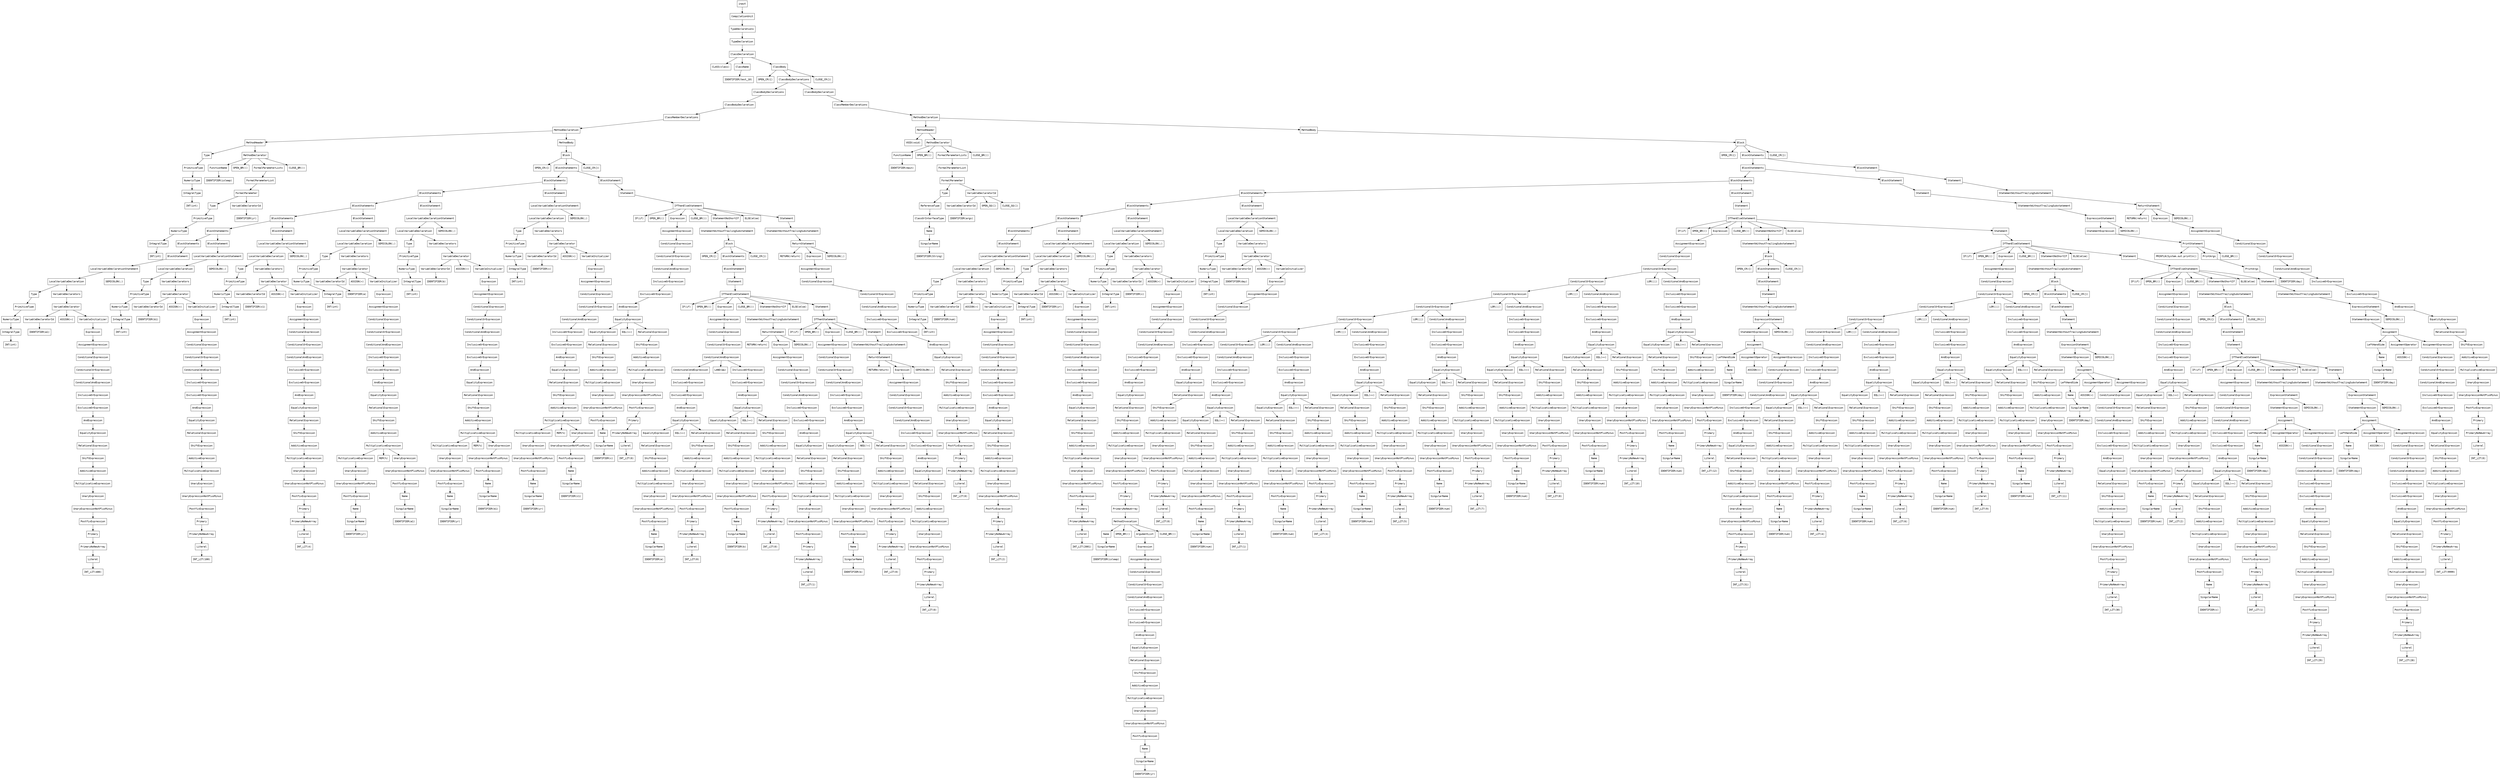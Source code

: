 digraph "src/parser.ypp" 
 { 
 node [fontname = courier, shape = box, colorscheme = paired6] 
 edge [fontname = courier]
0 [label="input"]
0->1
1 [label="CompilationUnit"]
1->2
2 [label="TypeDeclarations"]
2->3
3 [label="TypeDeclaration"]
3->4
4 [label="ClassDeclaration"]
4->5
5 [label="CLASS(class)"]
4->6
6 [label="ClassName"]
6->7
7 [label="IDENTIFIER(test_10)"]
4->8
8 [label="ClassBody"]
8->9
9 [label="OPEN_CR({)"]
8->10
10 [label="ClassBodyDeclarations"]
10->11
11 [label="ClassBodyDeclarations"]
11->12
12 [label="ClassBodyDeclaration"]
12->13
13 [label="ClassMemberDeclarations"]
13->14
14 [label="MethodDeclaration"]
14->15
15 [label="MethodHeader"]
15->16
16 [label="Type"]
16->17
17 [label="PrimitiveType"]
17->18
18 [label="NumericType"]
18->19
19 [label="IntegralType"]
19->20
20 [label="INT(int)"]
15->21
21 [label="MethodDeclarator"]
21->22
22 [label="FunctionName"]
22->23
23 [label="IDENTIFIER(isleap)"]
21->24
24 [label="OPEN_BR(()"]
21->25
25 [label="FormalParameterLists"]
25->26
26 [label="FormalParameterList"]
26->27
27 [label="FormalParameter"]
27->28
28 [label="Type"]
28->29
29 [label="PrimitiveType"]
29->30
30 [label="NumericType"]
30->31
31 [label="IntegralType"]
31->32
32 [label="INT(int)"]
27->33
33 [label="VariableDeclaratorId"]
33->34
34 [label="IDENTIFIER(yr)"]
21->35
35 [label="CLOSE_BR())"]
14->36
36 [label="MethodBody"]
36->37
37 [label="Block"]
37->38
38 [label="OPEN_CR({)"]
37->39
39 [label="BlockStatements"]
39->40
40 [label="BlockStatements"]
40->41
41 [label="BlockStatements"]
41->42
42 [label="BlockStatements"]
42->43
43 [label="BlockStatements"]
43->44
44 [label="BlockStatements"]
44->45
45 [label="BlockStatements"]
45->46
46 [label="BlockStatement"]
46->47
47 [label="LocalVariableDeclarationStatement"]
47->48
48 [label="LocalVariableDeclaration"]
48->49
49 [label="Type"]
49->50
50 [label="PrimitiveType"]
50->51
51 [label="NumericType"]
51->52
52 [label="IntegralType"]
52->53
53 [label="INT(int)"]
48->54
54 [label="VariableDeclarators"]
54->55
55 [label="VariableDeclarator"]
55->56
56 [label="VariableDeclaratorId"]
56->57
57 [label="IDENTIFIER(a1)"]
55->58
58 [label="ASSIGN(=)"]
55->59
59 [label="VariableInitializer"]
59->60
60 [label="Expression"]
60->61
61 [label="AssignmentExpression"]
61->62
62 [label="ConditionalExpression"]
62->63
63 [label="ConditionalOrExpression"]
63->64
64 [label="ConditionalAndExpression"]
64->65
65 [label="InclusiveOrExpression"]
65->66
66 [label="ExclusiveOrExpression"]
66->67
67 [label="AndExpression"]
67->68
68 [label="EqualityExpression"]
68->69
69 [label="RelationalExpression"]
69->70
70 [label="ShiftExpression"]
70->71
71 [label="AdditiveExpression"]
71->72
72 [label="MultiplicativeExpression"]
72->73
73 [label="UnaryExpression"]
73->74
74 [label="UnaryExpressionNotPlusMinus"]
74->75
75 [label="PostfixExpression"]
75->76
76 [label="Primary"]
76->77
77 [label="PrimaryNoNewArray"]
77->78
78 [label="Literal"]
78->79
79 [label="INT_LIT(400)"]
47->80
80 [label="SEMICOLON(;)"]
44->81
81 [label="BlockStatement"]
81->82
82 [label="LocalVariableDeclarationStatement"]
82->83
83 [label="LocalVariableDeclaration"]
83->84
84 [label="Type"]
84->85
85 [label="PrimitiveType"]
85->86
86 [label="NumericType"]
86->87
87 [label="IntegralType"]
87->88
88 [label="INT(int)"]
83->89
89 [label="VariableDeclarators"]
89->90
90 [label="VariableDeclarator"]
90->91
91 [label="VariableDeclaratorId"]
91->92
92 [label="IDENTIFIER(b1)"]
90->93
93 [label="ASSIGN(=)"]
90->94
94 [label="VariableInitializer"]
94->95
95 [label="Expression"]
95->96
96 [label="AssignmentExpression"]
96->97
97 [label="ConditionalExpression"]
97->98
98 [label="ConditionalOrExpression"]
98->99
99 [label="ConditionalAndExpression"]
99->100
100 [label="InclusiveOrExpression"]
100->101
101 [label="ExclusiveOrExpression"]
101->102
102 [label="AndExpression"]
102->103
103 [label="EqualityExpression"]
103->104
104 [label="RelationalExpression"]
104->105
105 [label="ShiftExpression"]
105->106
106 [label="AdditiveExpression"]
106->107
107 [label="MultiplicativeExpression"]
107->108
108 [label="UnaryExpression"]
108->109
109 [label="UnaryExpressionNotPlusMinus"]
109->110
110 [label="PostfixExpression"]
110->111
111 [label="Primary"]
111->112
112 [label="PrimaryNoNewArray"]
112->113
113 [label="Literal"]
113->114
114 [label="INT_LIT(100)"]
82->115
115 [label="SEMICOLON(;)"]
43->116
116 [label="BlockStatement"]
116->117
117 [label="LocalVariableDeclarationStatement"]
117->118
118 [label="LocalVariableDeclaration"]
118->119
119 [label="Type"]
119->120
120 [label="PrimitiveType"]
120->121
121 [label="NumericType"]
121->122
122 [label="IntegralType"]
122->123
123 [label="INT(int)"]
118->124
124 [label="VariableDeclarators"]
124->125
125 [label="VariableDeclarator"]
125->126
126 [label="VariableDeclaratorId"]
126->127
127 [label="IDENTIFIER(c1)"]
125->128
128 [label="ASSIGN(=)"]
125->129
129 [label="VariableInitializer"]
129->130
130 [label="Expression"]
130->131
131 [label="AssignmentExpression"]
131->132
132 [label="ConditionalExpression"]
132->133
133 [label="ConditionalOrExpression"]
133->134
134 [label="ConditionalAndExpression"]
134->135
135 [label="InclusiveOrExpression"]
135->136
136 [label="ExclusiveOrExpression"]
136->137
137 [label="AndExpression"]
137->138
138 [label="EqualityExpression"]
138->139
139 [label="RelationalExpression"]
139->140
140 [label="ShiftExpression"]
140->141
141 [label="AdditiveExpression"]
141->142
142 [label="MultiplicativeExpression"]
142->143
143 [label="UnaryExpression"]
143->144
144 [label="UnaryExpressionNotPlusMinus"]
144->145
145 [label="PostfixExpression"]
145->146
146 [label="Primary"]
146->147
147 [label="PrimaryNoNewArray"]
147->148
148 [label="Literal"]
148->149
149 [label="INT_LIT(4)"]
117->150
150 [label="SEMICOLON(;)"]
42->151
151 [label="BlockStatement"]
151->152
152 [label="LocalVariableDeclarationStatement"]
152->153
153 [label="LocalVariableDeclaration"]
153->154
154 [label="Type"]
154->155
155 [label="PrimitiveType"]
155->156
156 [label="NumericType"]
156->157
157 [label="IntegralType"]
157->158
158 [label="INT(int)"]
153->159
159 [label="VariableDeclarators"]
159->160
160 [label="VariableDeclarator"]
160->161
161 [label="VariableDeclaratorId"]
161->162
162 [label="IDENTIFIER(a)"]
160->163
163 [label="ASSIGN(=)"]
160->164
164 [label="VariableInitializer"]
164->165
165 [label="Expression"]
165->166
166 [label="AssignmentExpression"]
166->167
167 [label="ConditionalExpression"]
167->168
168 [label="ConditionalOrExpression"]
168->169
169 [label="ConditionalAndExpression"]
169->170
170 [label="InclusiveOrExpression"]
170->171
171 [label="ExclusiveOrExpression"]
171->172
172 [label="AndExpression"]
172->173
173 [label="EqualityExpression"]
173->174
174 [label="RelationalExpression"]
174->175
175 [label="ShiftExpression"]
175->176
176 [label="AdditiveExpression"]
176->177
177 [label="MultiplicativeExpression"]
177->178
178 [label="MultiplicativeExpression"]
178->179
179 [label="UnaryExpression"]
179->180
180 [label="UnaryExpressionNotPlusMinus"]
180->181
181 [label="PostfixExpression"]
181->182
182 [label="Name"]
182->183
183 [label="SingularName"]
183->184
184 [label="IDENTIFIER(yr)"]
177->185
185 [label="REM(%)"]
177->186
186 [label="UnaryExpression"]
186->187
187 [label="UnaryExpressionNotPlusMinus"]
187->188
188 [label="PostfixExpression"]
188->189
189 [label="Name"]
189->190
190 [label="SingularName"]
190->191
191 [label="IDENTIFIER(a1)"]
152->192
192 [label="SEMICOLON(;)"]
41->193
193 [label="BlockStatement"]
193->194
194 [label="LocalVariableDeclarationStatement"]
194->195
195 [label="LocalVariableDeclaration"]
195->196
196 [label="Type"]
196->197
197 [label="PrimitiveType"]
197->198
198 [label="NumericType"]
198->199
199 [label="IntegralType"]
199->200
200 [label="INT(int)"]
195->201
201 [label="VariableDeclarators"]
201->202
202 [label="VariableDeclarator"]
202->203
203 [label="VariableDeclaratorId"]
203->204
204 [label="IDENTIFIER(b)"]
202->205
205 [label="ASSIGN(=)"]
202->206
206 [label="VariableInitializer"]
206->207
207 [label="Expression"]
207->208
208 [label="AssignmentExpression"]
208->209
209 [label="ConditionalExpression"]
209->210
210 [label="ConditionalOrExpression"]
210->211
211 [label="ConditionalAndExpression"]
211->212
212 [label="InclusiveOrExpression"]
212->213
213 [label="ExclusiveOrExpression"]
213->214
214 [label="AndExpression"]
214->215
215 [label="EqualityExpression"]
215->216
216 [label="RelationalExpression"]
216->217
217 [label="ShiftExpression"]
217->218
218 [label="AdditiveExpression"]
218->219
219 [label="MultiplicativeExpression"]
219->220
220 [label="MultiplicativeExpression"]
220->221
221 [label="UnaryExpression"]
221->222
222 [label="UnaryExpressionNotPlusMinus"]
222->223
223 [label="PostfixExpression"]
223->224
224 [label="Name"]
224->225
225 [label="SingularName"]
225->226
226 [label="IDENTIFIER(yr)"]
219->227
227 [label="REM(%)"]
219->228
228 [label="UnaryExpression"]
228->229
229 [label="UnaryExpressionNotPlusMinus"]
229->230
230 [label="PostfixExpression"]
230->231
231 [label="Name"]
231->232
232 [label="SingularName"]
232->233
233 [label="IDENTIFIER(b1)"]
194->234
234 [label="SEMICOLON(;)"]
40->235
235 [label="BlockStatement"]
235->236
236 [label="LocalVariableDeclarationStatement"]
236->237
237 [label="LocalVariableDeclaration"]
237->238
238 [label="Type"]
238->239
239 [label="PrimitiveType"]
239->240
240 [label="NumericType"]
240->241
241 [label="IntegralType"]
241->242
242 [label="INT(int)"]
237->243
243 [label="VariableDeclarators"]
243->244
244 [label="VariableDeclarator"]
244->245
245 [label="VariableDeclaratorId"]
245->246
246 [label="IDENTIFIER(c)"]
244->247
247 [label="ASSIGN(=)"]
244->248
248 [label="VariableInitializer"]
248->249
249 [label="Expression"]
249->250
250 [label="AssignmentExpression"]
250->251
251 [label="ConditionalExpression"]
251->252
252 [label="ConditionalOrExpression"]
252->253
253 [label="ConditionalAndExpression"]
253->254
254 [label="InclusiveOrExpression"]
254->255
255 [label="ExclusiveOrExpression"]
255->256
256 [label="AndExpression"]
256->257
257 [label="EqualityExpression"]
257->258
258 [label="RelationalExpression"]
258->259
259 [label="ShiftExpression"]
259->260
260 [label="AdditiveExpression"]
260->261
261 [label="MultiplicativeExpression"]
261->262
262 [label="MultiplicativeExpression"]
262->263
263 [label="UnaryExpression"]
263->264
264 [label="UnaryExpressionNotPlusMinus"]
264->265
265 [label="PostfixExpression"]
265->266
266 [label="Name"]
266->267
267 [label="SingularName"]
267->268
268 [label="IDENTIFIER(yr)"]
261->269
269 [label="REM(%)"]
261->270
270 [label="UnaryExpression"]
270->271
271 [label="UnaryExpressionNotPlusMinus"]
271->272
272 [label="PostfixExpression"]
272->273
273 [label="Name"]
273->274
274 [label="SingularName"]
274->275
275 [label="IDENTIFIER(c1)"]
236->276
276 [label="SEMICOLON(;)"]
39->277
277 [label="BlockStatement"]
277->278
278 [label="Statement"]
278->279
279 [label="IfThenElseStatement"]
279->280
280 [label="IF(if)"]
279->281
281 [label="OPEN_BR(()"]
279->282
282 [label="Expression"]
282->283
283 [label="AssignmentExpression"]
283->284
284 [label="ConditionalExpression"]
284->285
285 [label="ConditionalOrExpression"]
285->286
286 [label="ConditionalAndExpression"]
286->287
287 [label="InclusiveOrExpression"]
287->288
288 [label="ExclusiveOrExpression"]
288->289
289 [label="AndExpression"]
289->290
290 [label="EqualityExpression"]
290->291
291 [label="EqualityExpression"]
291->292
292 [label="RelationalExpression"]
292->293
293 [label="ShiftExpression"]
293->294
294 [label="AdditiveExpression"]
294->295
295 [label="MultiplicativeExpression"]
295->296
296 [label="UnaryExpression"]
296->297
297 [label="UnaryExpressionNotPlusMinus"]
297->298
298 [label="PostfixExpression"]
298->299
299 [label="Name"]
299->300
300 [label="SingularName"]
300->301
301 [label="IDENTIFIER(c)"]
290->302
302 [label="EQL(==)"]
290->303
303 [label="RelationalExpression"]
303->304
304 [label="ShiftExpression"]
304->305
305 [label="AdditiveExpression"]
305->306
306 [label="MultiplicativeExpression"]
306->307
307 [label="UnaryExpression"]
307->308
308 [label="UnaryExpressionNotPlusMinus"]
308->309
309 [label="PostfixExpression"]
309->310
310 [label="Primary"]
310->311
311 [label="PrimaryNoNewArray"]
311->312
312 [label="Literal"]
312->313
313 [label="INT_LIT(0)"]
279->314
314 [label="CLOSE_BR())"]
279->315
315 [label="StatementNoShortIf"]
315->316
316 [label="StatementWithoutTrailingSubstatement"]
316->317
317 [label="Block"]
317->318
318 [label="OPEN_CR({)"]
317->319
319 [label="BlockStatements"]
319->320
320 [label="BlockStatement"]
320->321
321 [label="Statement"]
321->322
322 [label="IfThenElseStatement"]
322->323
323 [label="IF(if)"]
322->324
324 [label="OPEN_BR(()"]
322->325
325 [label="Expression"]
325->326
326 [label="AssignmentExpression"]
326->327
327 [label="ConditionalExpression"]
327->328
328 [label="ConditionalOrExpression"]
328->329
329 [label="ConditionalAndExpression"]
329->330
330 [label="ConditionalAndExpression"]
330->331
331 [label="InclusiveOrExpression"]
331->332
332 [label="ExclusiveOrExpression"]
332->333
333 [label="AndExpression"]
333->334
334 [label="EqualityExpression"]
334->335
335 [label="EqualityExpression"]
335->336
336 [label="RelationalExpression"]
336->337
337 [label="ShiftExpression"]
337->338
338 [label="AdditiveExpression"]
338->339
339 [label="MultiplicativeExpression"]
339->340
340 [label="UnaryExpression"]
340->341
341 [label="UnaryExpressionNotPlusMinus"]
341->342
342 [label="PostfixExpression"]
342->343
343 [label="Name"]
343->344
344 [label="SingularName"]
344->345
345 [label="IDENTIFIER(a)"]
334->346
346 [label="EQL(==)"]
334->347
347 [label="RelationalExpression"]
347->348
348 [label="ShiftExpression"]
348->349
349 [label="AdditiveExpression"]
349->350
350 [label="MultiplicativeExpression"]
350->351
351 [label="UnaryExpression"]
351->352
352 [label="UnaryExpressionNotPlusMinus"]
352->353
353 [label="PostfixExpression"]
353->354
354 [label="Primary"]
354->355
355 [label="PrimaryNoNewArray"]
355->356
356 [label="Literal"]
356->357
357 [label="INT_LIT(0)"]
329->358
358 [label="LAND(&&)"]
329->359
359 [label="InclusiveOrExpression"]
359->360
360 [label="ExclusiveOrExpression"]
360->361
361 [label="AndExpression"]
361->362
362 [label="EqualityExpression"]
362->363
363 [label="EqualityExpression"]
363->364
364 [label="RelationalExpression"]
364->365
365 [label="ShiftExpression"]
365->366
366 [label="AdditiveExpression"]
366->367
367 [label="MultiplicativeExpression"]
367->368
368 [label="UnaryExpression"]
368->369
369 [label="UnaryExpressionNotPlusMinus"]
369->370
370 [label="PostfixExpression"]
370->371
371 [label="Name"]
371->372
372 [label="SingularName"]
372->373
373 [label="IDENTIFIER(b)"]
362->374
374 [label="EQL(==)"]
362->375
375 [label="RelationalExpression"]
375->376
376 [label="ShiftExpression"]
376->377
377 [label="AdditiveExpression"]
377->378
378 [label="MultiplicativeExpression"]
378->379
379 [label="UnaryExpression"]
379->380
380 [label="UnaryExpressionNotPlusMinus"]
380->381
381 [label="PostfixExpression"]
381->382
382 [label="Primary"]
382->383
383 [label="PrimaryNoNewArray"]
383->384
384 [label="Literal"]
384->385
385 [label="INT_LIT(0)"]
322->386
386 [label="CLOSE_BR())"]
322->387
387 [label="StatementNoShortIf"]
387->388
388 [label="StatementWithoutTrailingSubstatement"]
388->389
389 [label="ReturnStatement"]
389->390
390 [label="RETURN(return)"]
389->391
391 [label="Expression"]
391->392
392 [label="AssignmentExpression"]
392->393
393 [label="ConditionalExpression"]
393->394
394 [label="ConditionalOrExpression"]
394->395
395 [label="ConditionalAndExpression"]
395->396
396 [label="InclusiveOrExpression"]
396->397
397 [label="ExclusiveOrExpression"]
397->398
398 [label="AndExpression"]
398->399
399 [label="EqualityExpression"]
399->400
400 [label="RelationalExpression"]
400->401
401 [label="ShiftExpression"]
401->402
402 [label="AdditiveExpression"]
402->403
403 [label="MultiplicativeExpression"]
403->404
404 [label="UnaryExpression"]
404->405
405 [label="UnaryExpressionNotPlusMinus"]
405->406
406 [label="PostfixExpression"]
406->407
407 [label="Primary"]
407->408
408 [label="PrimaryNoNewArray"]
408->409
409 [label="Literal"]
409->410
410 [label="INT_LIT(1)"]
389->411
411 [label="SEMICOLON(;)"]
322->412
412 [label="ELSE(else)"]
322->413
413 [label="Statement"]
413->414
414 [label="IfThenStatement"]
414->415
415 [label="IF(if)"]
414->416
416 [label="OPEN_BR(()"]
414->417
417 [label="Expression"]
417->418
418 [label="AssignmentExpression"]
418->419
419 [label="ConditionalExpression"]
419->420
420 [label="ConditionalOrExpression"]
420->421
421 [label="ConditionalAndExpression"]
421->422
422 [label="InclusiveOrExpression"]
422->423
423 [label="ExclusiveOrExpression"]
423->424
424 [label="AndExpression"]
424->425
425 [label="EqualityExpression"]
425->426
426 [label="EqualityExpression"]
426->427
427 [label="RelationalExpression"]
427->428
428 [label="ShiftExpression"]
428->429
429 [label="AdditiveExpression"]
429->430
430 [label="MultiplicativeExpression"]
430->431
431 [label="UnaryExpression"]
431->432
432 [label="UnaryExpressionNotPlusMinus"]
432->433
433 [label="PostfixExpression"]
433->434
434 [label="Name"]
434->435
435 [label="SingularName"]
435->436
436 [label="IDENTIFIER(b)"]
425->437
437 [label="NEQ(!=)"]
425->438
438 [label="RelationalExpression"]
438->439
439 [label="ShiftExpression"]
439->440
440 [label="AdditiveExpression"]
440->441
441 [label="MultiplicativeExpression"]
441->442
442 [label="UnaryExpression"]
442->443
443 [label="UnaryExpressionNotPlusMinus"]
443->444
444 [label="PostfixExpression"]
444->445
445 [label="Primary"]
445->446
446 [label="PrimaryNoNewArray"]
446->447
447 [label="Literal"]
447->448
448 [label="INT_LIT(0)"]
414->449
449 [label="CLOSE_BR())"]
414->450
450 [label="Statement"]
450->451
451 [label="StatementWithoutTrailingSubstatement"]
451->452
452 [label="ReturnStatement"]
452->453
453 [label="RETURN(return)"]
452->454
454 [label="Expression"]
454->455
455 [label="AssignmentExpression"]
455->456
456 [label="ConditionalExpression"]
456->457
457 [label="ConditionalOrExpression"]
457->458
458 [label="ConditionalAndExpression"]
458->459
459 [label="InclusiveOrExpression"]
459->460
460 [label="ExclusiveOrExpression"]
460->461
461 [label="AndExpression"]
461->462
462 [label="EqualityExpression"]
462->463
463 [label="RelationalExpression"]
463->464
464 [label="ShiftExpression"]
464->465
465 [label="AdditiveExpression"]
465->466
466 [label="MultiplicativeExpression"]
466->467
467 [label="UnaryExpression"]
467->468
468 [label="UnaryExpressionNotPlusMinus"]
468->469
469 [label="PostfixExpression"]
469->470
470 [label="Primary"]
470->471
471 [label="PrimaryNoNewArray"]
471->472
472 [label="Literal"]
472->473
473 [label="INT_LIT(0)"]
452->474
474 [label="SEMICOLON(;)"]
317->475
475 [label="CLOSE_CR(})"]
279->476
476 [label="ELSE(else)"]
279->477
477 [label="Statement"]
477->478
478 [label="StatementWithoutTrailingSubstatement"]
478->479
479 [label="ReturnStatement"]
479->480
480 [label="RETURN(return)"]
479->481
481 [label="Expression"]
481->482
482 [label="AssignmentExpression"]
482->483
483 [label="ConditionalExpression"]
483->484
484 [label="ConditionalOrExpression"]
484->485
485 [label="ConditionalAndExpression"]
485->486
486 [label="InclusiveOrExpression"]
486->487
487 [label="ExclusiveOrExpression"]
487->488
488 [label="AndExpression"]
488->489
489 [label="EqualityExpression"]
489->490
490 [label="RelationalExpression"]
490->491
491 [label="ShiftExpression"]
491->492
492 [label="AdditiveExpression"]
492->493
493 [label="MultiplicativeExpression"]
493->494
494 [label="UnaryExpression"]
494->495
495 [label="UnaryExpressionNotPlusMinus"]
495->496
496 [label="PostfixExpression"]
496->497
497 [label="Primary"]
497->498
498 [label="PrimaryNoNewArray"]
498->499
499 [label="Literal"]
499->500
500 [label="INT_LIT(0)"]
479->501
501 [label="SEMICOLON(;)"]
37->502
502 [label="CLOSE_CR(})"]
10->503
503 [label="ClassBodyDeclaration"]
503->504
504 [label="ClassMemberDeclarations"]
504->505
505 [label="MethodDeclaration"]
505->506
506 [label="MethodHeader"]
506->507
507 [label="VOID(void)"]
506->508
508 [label="MethodDeclarator"]
508->509
509 [label="FunctionName"]
509->510
510 [label="IDENTIFIER(main)"]
508->511
511 [label="OPEN_BR(()"]
508->512
512 [label="FormalParameterLists"]
512->513
513 [label="FormalParameterList"]
513->514
514 [label="FormalParameter"]
514->515
515 [label="Type"]
515->516
516 [label="ReferenceType"]
516->517
517 [label="ClassOrInterfaceType"]
517->518
518 [label="Name"]
518->519
519 [label="SingularName"]
519->520
520 [label="IDENTIFIER(String)"]
514->521
521 [label="VariableDeclaratorId"]
521->522
522 [label="VariableDeclaratorId"]
522->523
523 [label="IDENTIFIER(args)"]
521->524
524 [label="OPEN_SQ([)"]
521->525
525 [label="CLOSE_SQ(])"]
508->526
526 [label="CLOSE_BR())"]
505->527
527 [label="MethodBody"]
527->528
528 [label="Block"]
528->529
529 [label="OPEN_CR({)"]
528->530
530 [label="BlockStatements"]
530->531
531 [label="BlockStatements"]
531->532
532 [label="BlockStatements"]
532->533
533 [label="BlockStatements"]
533->534
534 [label="BlockStatements"]
534->535
535 [label="BlockStatements"]
535->536
536 [label="BlockStatements"]
536->537
537 [label="BlockStatement"]
537->538
538 [label="LocalVariableDeclarationStatement"]
538->539
539 [label="LocalVariableDeclaration"]
539->540
540 [label="Type"]
540->541
541 [label="PrimitiveType"]
541->542
542 [label="NumericType"]
542->543
543 [label="IntegralType"]
543->544
544 [label="INT(int)"]
539->545
545 [label="VariableDeclarators"]
545->546
546 [label="VariableDeclarator"]
546->547
547 [label="VariableDeclaratorId"]
547->548
548 [label="IDENTIFIER(num)"]
546->549
549 [label="ASSIGN(=)"]
546->550
550 [label="VariableInitializer"]
550->551
551 [label="Expression"]
551->552
552 [label="AssignmentExpression"]
552->553
553 [label="ConditionalExpression"]
553->554
554 [label="ConditionalOrExpression"]
554->555
555 [label="ConditionalAndExpression"]
555->556
556 [label="InclusiveOrExpression"]
556->557
557 [label="ExclusiveOrExpression"]
557->558
558 [label="AndExpression"]
558->559
559 [label="EqualityExpression"]
559->560
560 [label="RelationalExpression"]
560->561
561 [label="ShiftExpression"]
561->562
562 [label="AdditiveExpression"]
562->563
563 [label="MultiplicativeExpression"]
563->564
564 [label="UnaryExpression"]
564->565
565 [label="UnaryExpressionNotPlusMinus"]
565->566
566 [label="PostfixExpression"]
566->567
567 [label="Primary"]
567->568
568 [label="PrimaryNoNewArray"]
568->569
569 [label="Literal"]
569->570
570 [label="INT_LIT(2)"]
538->571
571 [label="SEMICOLON(;)"]
535->572
572 [label="BlockStatement"]
572->573
573 [label="LocalVariableDeclarationStatement"]
573->574
574 [label="LocalVariableDeclaration"]
574->575
575 [label="Type"]
575->576
576 [label="PrimitiveType"]
576->577
577 [label="NumericType"]
577->578
578 [label="IntegralType"]
578->579
579 [label="INT(int)"]
574->580
580 [label="VariableDeclarators"]
580->581
581 [label="VariableDeclarator"]
581->582
582 [label="VariableDeclaratorId"]
582->583
583 [label="IDENTIFIER(yr)"]
581->584
584 [label="ASSIGN(=)"]
581->585
585 [label="VariableInitializer"]
585->586
586 [label="Expression"]
586->587
587 [label="AssignmentExpression"]
587->588
588 [label="ConditionalExpression"]
588->589
589 [label="ConditionalOrExpression"]
589->590
590 [label="ConditionalAndExpression"]
590->591
591 [label="InclusiveOrExpression"]
591->592
592 [label="ExclusiveOrExpression"]
592->593
593 [label="AndExpression"]
593->594
594 [label="EqualityExpression"]
594->595
595 [label="RelationalExpression"]
595->596
596 [label="ShiftExpression"]
596->597
597 [label="AdditiveExpression"]
597->598
598 [label="MultiplicativeExpression"]
598->599
599 [label="UnaryExpression"]
599->600
600 [label="UnaryExpressionNotPlusMinus"]
600->601
601 [label="PostfixExpression"]
601->602
602 [label="Primary"]
602->603
603 [label="PrimaryNoNewArray"]
603->604
604 [label="Literal"]
604->605
605 [label="INT_LIT(2001)"]
573->606
606 [label="SEMICOLON(;)"]
534->607
607 [label="BlockStatement"]
607->608
608 [label="LocalVariableDeclarationStatement"]
608->609
609 [label="LocalVariableDeclaration"]
609->610
610 [label="Type"]
610->611
611 [label="PrimitiveType"]
611->612
612 [label="NumericType"]
612->613
613 [label="IntegralType"]
613->614
614 [label="INT(int)"]
609->615
615 [label="VariableDeclarators"]
615->616
616 [label="VariableDeclarator"]
616->617
617 [label="VariableDeclaratorId"]
617->618
618 [label="IDENTIFIER(c)"]
616->619
619 [label="ASSIGN(=)"]
616->620
620 [label="VariableInitializer"]
620->621
621 [label="Expression"]
621->622
622 [label="AssignmentExpression"]
622->623
623 [label="ConditionalExpression"]
623->624
624 [label="ConditionalOrExpression"]
624->625
625 [label="ConditionalAndExpression"]
625->626
626 [label="InclusiveOrExpression"]
626->627
627 [label="ExclusiveOrExpression"]
627->628
628 [label="AndExpression"]
628->629
629 [label="EqualityExpression"]
629->630
630 [label="RelationalExpression"]
630->631
631 [label="ShiftExpression"]
631->632
632 [label="AdditiveExpression"]
632->633
633 [label="MultiplicativeExpression"]
633->634
634 [label="UnaryExpression"]
634->635
635 [label="UnaryExpressionNotPlusMinus"]
635->636
636 [label="PostfixExpression"]
636->637
637 [label="Primary"]
637->638
638 [label="PrimaryNoNewArray"]
638->639
639 [label="MethodInvocation"]
639->640
640 [label="Name"]
640->641
641 [label="SingularName"]
641->642
642 [label="IDENTIFIER(isleap)"]
639->643
643 [label="OPEN_BR(()"]
639->644
644 [label="ArgumentList"]
644->645
645 [label="Expression"]
645->646
646 [label="AssignmentExpression"]
646->647
647 [label="ConditionalExpression"]
647->648
648 [label="ConditionalOrExpression"]
648->649
649 [label="ConditionalAndExpression"]
649->650
650 [label="InclusiveOrExpression"]
650->651
651 [label="ExclusiveOrExpression"]
651->652
652 [label="AndExpression"]
652->653
653 [label="EqualityExpression"]
653->654
654 [label="RelationalExpression"]
654->655
655 [label="ShiftExpression"]
655->656
656 [label="AdditiveExpression"]
656->657
657 [label="MultiplicativeExpression"]
657->658
658 [label="UnaryExpression"]
658->659
659 [label="UnaryExpressionNotPlusMinus"]
659->660
660 [label="PostfixExpression"]
660->661
661 [label="Name"]
661->662
662 [label="SingularName"]
662->663
663 [label="IDENTIFIER(yr)"]
639->664
664 [label="CLOSE_BR())"]
608->665
665 [label="SEMICOLON(;)"]
533->666
666 [label="BlockStatement"]
666->667
667 [label="LocalVariableDeclarationStatement"]
667->668
668 [label="LocalVariableDeclaration"]
668->669
669 [label="Type"]
669->670
670 [label="PrimitiveType"]
670->671
671 [label="NumericType"]
671->672
672 [label="IntegralType"]
672->673
673 [label="INT(int)"]
668->674
674 [label="VariableDeclarators"]
674->675
675 [label="VariableDeclarator"]
675->676
676 [label="VariableDeclaratorId"]
676->677
677 [label="IDENTIFIER(day)"]
675->678
678 [label="ASSIGN(=)"]
675->679
679 [label="VariableInitializer"]
679->680
680 [label="Expression"]
680->681
681 [label="AssignmentExpression"]
681->682
682 [label="ConditionalExpression"]
682->683
683 [label="ConditionalOrExpression"]
683->684
684 [label="ConditionalAndExpression"]
684->685
685 [label="InclusiveOrExpression"]
685->686
686 [label="ExclusiveOrExpression"]
686->687
687 [label="AndExpression"]
687->688
688 [label="EqualityExpression"]
688->689
689 [label="RelationalExpression"]
689->690
690 [label="ShiftExpression"]
690->691
691 [label="AdditiveExpression"]
691->692
692 [label="MultiplicativeExpression"]
692->693
693 [label="UnaryExpression"]
693->694
694 [label="UnaryExpressionNotPlusMinus"]
694->695
695 [label="PostfixExpression"]
695->696
696 [label="Primary"]
696->697
697 [label="PrimaryNoNewArray"]
697->698
698 [label="Literal"]
698->699
699 [label="INT_LIT(0)"]
667->700
700 [label="SEMICOLON(;)"]
532->701
701 [label="BlockStatement"]
701->702
702 [label="Statement"]
702->703
703 [label="IfThenElseStatement"]
703->704
704 [label="IF(if)"]
703->705
705 [label="OPEN_BR(()"]
703->706
706 [label="Expression"]
706->707
707 [label="AssignmentExpression"]
707->708
708 [label="ConditionalExpression"]
708->709
709 [label="ConditionalOrExpression"]
709->710
710 [label="ConditionalOrExpression"]
710->711
711 [label="ConditionalOrExpression"]
711->712
712 [label="ConditionalOrExpression"]
712->713
713 [label="ConditionalOrExpression"]
713->714
714 [label="ConditionalOrExpression"]
714->715
715 [label="ConditionalOrExpression"]
715->716
716 [label="ConditionalAndExpression"]
716->717
717 [label="InclusiveOrExpression"]
717->718
718 [label="ExclusiveOrExpression"]
718->719
719 [label="AndExpression"]
719->720
720 [label="EqualityExpression"]
720->721
721 [label="EqualityExpression"]
721->722
722 [label="RelationalExpression"]
722->723
723 [label="ShiftExpression"]
723->724
724 [label="AdditiveExpression"]
724->725
725 [label="MultiplicativeExpression"]
725->726
726 [label="UnaryExpression"]
726->727
727 [label="UnaryExpressionNotPlusMinus"]
727->728
728 [label="PostfixExpression"]
728->729
729 [label="Name"]
729->730
730 [label="SingularName"]
730->731
731 [label="IDENTIFIER(num)"]
720->732
732 [label="EQL(==)"]
720->733
733 [label="RelationalExpression"]
733->734
734 [label="ShiftExpression"]
734->735
735 [label="AdditiveExpression"]
735->736
736 [label="MultiplicativeExpression"]
736->737
737 [label="UnaryExpression"]
737->738
738 [label="UnaryExpressionNotPlusMinus"]
738->739
739 [label="PostfixExpression"]
739->740
740 [label="Primary"]
740->741
741 [label="PrimaryNoNewArray"]
741->742
742 [label="Literal"]
742->743
743 [label="INT_LIT(1)"]
714->744
744 [label="LOR(||)"]
714->745
745 [label="ConditionalAndExpression"]
745->746
746 [label="InclusiveOrExpression"]
746->747
747 [label="ExclusiveOrExpression"]
747->748
748 [label="AndExpression"]
748->749
749 [label="EqualityExpression"]
749->750
750 [label="EqualityExpression"]
750->751
751 [label="RelationalExpression"]
751->752
752 [label="ShiftExpression"]
752->753
753 [label="AdditiveExpression"]
753->754
754 [label="MultiplicativeExpression"]
754->755
755 [label="UnaryExpression"]
755->756
756 [label="UnaryExpressionNotPlusMinus"]
756->757
757 [label="PostfixExpression"]
757->758
758 [label="Name"]
758->759
759 [label="SingularName"]
759->760
760 [label="IDENTIFIER(num)"]
749->761
761 [label="EQL(==)"]
749->762
762 [label="RelationalExpression"]
762->763
763 [label="ShiftExpression"]
763->764
764 [label="AdditiveExpression"]
764->765
765 [label="MultiplicativeExpression"]
765->766
766 [label="UnaryExpression"]
766->767
767 [label="UnaryExpressionNotPlusMinus"]
767->768
768 [label="PostfixExpression"]
768->769
769 [label="Primary"]
769->770
770 [label="PrimaryNoNewArray"]
770->771
771 [label="Literal"]
771->772
772 [label="INT_LIT(3)"]
713->773
773 [label="LOR(||)"]
713->774
774 [label="ConditionalAndExpression"]
774->775
775 [label="InclusiveOrExpression"]
775->776
776 [label="ExclusiveOrExpression"]
776->777
777 [label="AndExpression"]
777->778
778 [label="EqualityExpression"]
778->779
779 [label="EqualityExpression"]
779->780
780 [label="RelationalExpression"]
780->781
781 [label="ShiftExpression"]
781->782
782 [label="AdditiveExpression"]
782->783
783 [label="MultiplicativeExpression"]
783->784
784 [label="UnaryExpression"]
784->785
785 [label="UnaryExpressionNotPlusMinus"]
785->786
786 [label="PostfixExpression"]
786->787
787 [label="Name"]
787->788
788 [label="SingularName"]
788->789
789 [label="IDENTIFIER(num)"]
778->790
790 [label="EQL(==)"]
778->791
791 [label="RelationalExpression"]
791->792
792 [label="ShiftExpression"]
792->793
793 [label="AdditiveExpression"]
793->794
794 [label="MultiplicativeExpression"]
794->795
795 [label="UnaryExpression"]
795->796
796 [label="UnaryExpressionNotPlusMinus"]
796->797
797 [label="PostfixExpression"]
797->798
798 [label="Primary"]
798->799
799 [label="PrimaryNoNewArray"]
799->800
800 [label="Literal"]
800->801
801 [label="INT_LIT(5)"]
712->802
802 [label="LOR(||)"]
712->803
803 [label="ConditionalAndExpression"]
803->804
804 [label="InclusiveOrExpression"]
804->805
805 [label="ExclusiveOrExpression"]
805->806
806 [label="AndExpression"]
806->807
807 [label="EqualityExpression"]
807->808
808 [label="EqualityExpression"]
808->809
809 [label="RelationalExpression"]
809->810
810 [label="ShiftExpression"]
810->811
811 [label="AdditiveExpression"]
811->812
812 [label="MultiplicativeExpression"]
812->813
813 [label="UnaryExpression"]
813->814
814 [label="UnaryExpressionNotPlusMinus"]
814->815
815 [label="PostfixExpression"]
815->816
816 [label="Name"]
816->817
817 [label="SingularName"]
817->818
818 [label="IDENTIFIER(num)"]
807->819
819 [label="EQL(==)"]
807->820
820 [label="RelationalExpression"]
820->821
821 [label="ShiftExpression"]
821->822
822 [label="AdditiveExpression"]
822->823
823 [label="MultiplicativeExpression"]
823->824
824 [label="UnaryExpression"]
824->825
825 [label="UnaryExpressionNotPlusMinus"]
825->826
826 [label="PostfixExpression"]
826->827
827 [label="Primary"]
827->828
828 [label="PrimaryNoNewArray"]
828->829
829 [label="Literal"]
829->830
830 [label="INT_LIT(7)"]
711->831
831 [label="LOR(||)"]
711->832
832 [label="ConditionalAndExpression"]
832->833
833 [label="InclusiveOrExpression"]
833->834
834 [label="ExclusiveOrExpression"]
834->835
835 [label="AndExpression"]
835->836
836 [label="EqualityExpression"]
836->837
837 [label="EqualityExpression"]
837->838
838 [label="RelationalExpression"]
838->839
839 [label="ShiftExpression"]
839->840
840 [label="AdditiveExpression"]
840->841
841 [label="MultiplicativeExpression"]
841->842
842 [label="UnaryExpression"]
842->843
843 [label="UnaryExpressionNotPlusMinus"]
843->844
844 [label="PostfixExpression"]
844->845
845 [label="Name"]
845->846
846 [label="SingularName"]
846->847
847 [label="IDENTIFIER(num)"]
836->848
848 [label="EQL(==)"]
836->849
849 [label="RelationalExpression"]
849->850
850 [label="ShiftExpression"]
850->851
851 [label="AdditiveExpression"]
851->852
852 [label="MultiplicativeExpression"]
852->853
853 [label="UnaryExpression"]
853->854
854 [label="UnaryExpressionNotPlusMinus"]
854->855
855 [label="PostfixExpression"]
855->856
856 [label="Primary"]
856->857
857 [label="PrimaryNoNewArray"]
857->858
858 [label="Literal"]
858->859
859 [label="INT_LIT(8)"]
710->860
860 [label="LOR(||)"]
710->861
861 [label="ConditionalAndExpression"]
861->862
862 [label="InclusiveOrExpression"]
862->863
863 [label="ExclusiveOrExpression"]
863->864
864 [label="AndExpression"]
864->865
865 [label="EqualityExpression"]
865->866
866 [label="EqualityExpression"]
866->867
867 [label="RelationalExpression"]
867->868
868 [label="ShiftExpression"]
868->869
869 [label="AdditiveExpression"]
869->870
870 [label="MultiplicativeExpression"]
870->871
871 [label="UnaryExpression"]
871->872
872 [label="UnaryExpressionNotPlusMinus"]
872->873
873 [label="PostfixExpression"]
873->874
874 [label="Name"]
874->875
875 [label="SingularName"]
875->876
876 [label="IDENTIFIER(num)"]
865->877
877 [label="EQL(==)"]
865->878
878 [label="RelationalExpression"]
878->879
879 [label="ShiftExpression"]
879->880
880 [label="AdditiveExpression"]
880->881
881 [label="MultiplicativeExpression"]
881->882
882 [label="UnaryExpression"]
882->883
883 [label="UnaryExpressionNotPlusMinus"]
883->884
884 [label="PostfixExpression"]
884->885
885 [label="Primary"]
885->886
886 [label="PrimaryNoNewArray"]
886->887
887 [label="Literal"]
887->888
888 [label="INT_LIT(10)"]
709->889
889 [label="LOR(||)"]
709->890
890 [label="ConditionalAndExpression"]
890->891
891 [label="InclusiveOrExpression"]
891->892
892 [label="ExclusiveOrExpression"]
892->893
893 [label="AndExpression"]
893->894
894 [label="EqualityExpression"]
894->895
895 [label="EqualityExpression"]
895->896
896 [label="RelationalExpression"]
896->897
897 [label="ShiftExpression"]
897->898
898 [label="AdditiveExpression"]
898->899
899 [label="MultiplicativeExpression"]
899->900
900 [label="UnaryExpression"]
900->901
901 [label="UnaryExpressionNotPlusMinus"]
901->902
902 [label="PostfixExpression"]
902->903
903 [label="Name"]
903->904
904 [label="SingularName"]
904->905
905 [label="IDENTIFIER(num)"]
894->906
906 [label="EQL(==)"]
894->907
907 [label="RelationalExpression"]
907->908
908 [label="ShiftExpression"]
908->909
909 [label="AdditiveExpression"]
909->910
910 [label="MultiplicativeExpression"]
910->911
911 [label="UnaryExpression"]
911->912
912 [label="UnaryExpressionNotPlusMinus"]
912->913
913 [label="PostfixExpression"]
913->914
914 [label="Primary"]
914->915
915 [label="PrimaryNoNewArray"]
915->916
916 [label="Literal"]
916->917
917 [label="INT_LIT(12)"]
703->918
918 [label="CLOSE_BR())"]
703->919
919 [label="StatementNoShortIf"]
919->920
920 [label="StatementWithoutTrailingSubstatement"]
920->921
921 [label="Block"]
921->922
922 [label="OPEN_CR({)"]
921->923
923 [label="BlockStatements"]
923->924
924 [label="BlockStatement"]
924->925
925 [label="Statement"]
925->926
926 [label="StatementWithoutTrailingSubstatement"]
926->927
927 [label="ExpressionStatement"]
927->928
928 [label="StatementExpression"]
928->929
929 [label="Assignment"]
929->930
930 [label="LeftHandSide"]
930->931
931 [label="Name"]
931->932
932 [label="SingularName"]
932->933
933 [label="IDENTIFIER(day)"]
929->934
934 [label="AssignmentOperator"]
934->935
935 [label="ASSIGN(=)"]
929->936
936 [label="AssignmentExpression"]
936->937
937 [label="ConditionalExpression"]
937->938
938 [label="ConditionalOrExpression"]
938->939
939 [label="ConditionalAndExpression"]
939->940
940 [label="InclusiveOrExpression"]
940->941
941 [label="ExclusiveOrExpression"]
941->942
942 [label="AndExpression"]
942->943
943 [label="EqualityExpression"]
943->944
944 [label="RelationalExpression"]
944->945
945 [label="ShiftExpression"]
945->946
946 [label="AdditiveExpression"]
946->947
947 [label="MultiplicativeExpression"]
947->948
948 [label="UnaryExpression"]
948->949
949 [label="UnaryExpressionNotPlusMinus"]
949->950
950 [label="PostfixExpression"]
950->951
951 [label="Primary"]
951->952
952 [label="PrimaryNoNewArray"]
952->953
953 [label="Literal"]
953->954
954 [label="INT_LIT(31)"]
927->955
955 [label="SEMICOLON(;)"]
921->956
956 [label="CLOSE_CR(})"]
703->957
957 [label="ELSE(else)"]
703->958
958 [label="Statement"]
958->959
959 [label="IfThenElseStatement"]
959->960
960 [label="IF(if)"]
959->961
961 [label="OPEN_BR(()"]
959->962
962 [label="Expression"]
962->963
963 [label="AssignmentExpression"]
963->964
964 [label="ConditionalExpression"]
964->965
965 [label="ConditionalOrExpression"]
965->966
966 [label="ConditionalOrExpression"]
966->967
967 [label="ConditionalOrExpression"]
967->968
968 [label="ConditionalOrExpression"]
968->969
969 [label="ConditionalAndExpression"]
969->970
970 [label="InclusiveOrExpression"]
970->971
971 [label="ExclusiveOrExpression"]
971->972
972 [label="AndExpression"]
972->973
973 [label="EqualityExpression"]
973->974
974 [label="EqualityExpression"]
974->975
975 [label="RelationalExpression"]
975->976
976 [label="ShiftExpression"]
976->977
977 [label="AdditiveExpression"]
977->978
978 [label="MultiplicativeExpression"]
978->979
979 [label="UnaryExpression"]
979->980
980 [label="UnaryExpressionNotPlusMinus"]
980->981
981 [label="PostfixExpression"]
981->982
982 [label="Name"]
982->983
983 [label="SingularName"]
983->984
984 [label="IDENTIFIER(num)"]
973->985
985 [label="EQL(==)"]
973->986
986 [label="RelationalExpression"]
986->987
987 [label="ShiftExpression"]
987->988
988 [label="AdditiveExpression"]
988->989
989 [label="MultiplicativeExpression"]
989->990
990 [label="UnaryExpression"]
990->991
991 [label="UnaryExpressionNotPlusMinus"]
991->992
992 [label="PostfixExpression"]
992->993
993 [label="Primary"]
993->994
994 [label="PrimaryNoNewArray"]
994->995
995 [label="Literal"]
995->996
996 [label="INT_LIT(4)"]
967->997
997 [label="LOR(||)"]
967->998
998 [label="ConditionalAndExpression"]
998->999
999 [label="InclusiveOrExpression"]
999->1000
1000 [label="ExclusiveOrExpression"]
1000->1001
1001 [label="AndExpression"]
1001->1002
1002 [label="EqualityExpression"]
1002->1003
1003 [label="EqualityExpression"]
1003->1004
1004 [label="RelationalExpression"]
1004->1005
1005 [label="ShiftExpression"]
1005->1006
1006 [label="AdditiveExpression"]
1006->1007
1007 [label="MultiplicativeExpression"]
1007->1008
1008 [label="UnaryExpression"]
1008->1009
1009 [label="UnaryExpressionNotPlusMinus"]
1009->1010
1010 [label="PostfixExpression"]
1010->1011
1011 [label="Name"]
1011->1012
1012 [label="SingularName"]
1012->1013
1013 [label="IDENTIFIER(num)"]
1002->1014
1014 [label="EQL(==)"]
1002->1015
1015 [label="RelationalExpression"]
1015->1016
1016 [label="ShiftExpression"]
1016->1017
1017 [label="AdditiveExpression"]
1017->1018
1018 [label="MultiplicativeExpression"]
1018->1019
1019 [label="UnaryExpression"]
1019->1020
1020 [label="UnaryExpressionNotPlusMinus"]
1020->1021
1021 [label="PostfixExpression"]
1021->1022
1022 [label="Primary"]
1022->1023
1023 [label="PrimaryNoNewArray"]
1023->1024
1024 [label="Literal"]
1024->1025
1025 [label="INT_LIT(6)"]
966->1026
1026 [label="LOR(||)"]
966->1027
1027 [label="ConditionalAndExpression"]
1027->1028
1028 [label="InclusiveOrExpression"]
1028->1029
1029 [label="ExclusiveOrExpression"]
1029->1030
1030 [label="AndExpression"]
1030->1031
1031 [label="EqualityExpression"]
1031->1032
1032 [label="EqualityExpression"]
1032->1033
1033 [label="RelationalExpression"]
1033->1034
1034 [label="ShiftExpression"]
1034->1035
1035 [label="AdditiveExpression"]
1035->1036
1036 [label="MultiplicativeExpression"]
1036->1037
1037 [label="UnaryExpression"]
1037->1038
1038 [label="UnaryExpressionNotPlusMinus"]
1038->1039
1039 [label="PostfixExpression"]
1039->1040
1040 [label="Name"]
1040->1041
1041 [label="SingularName"]
1041->1042
1042 [label="IDENTIFIER(num)"]
1031->1043
1043 [label="EQL(==)"]
1031->1044
1044 [label="RelationalExpression"]
1044->1045
1045 [label="ShiftExpression"]
1045->1046
1046 [label="AdditiveExpression"]
1046->1047
1047 [label="MultiplicativeExpression"]
1047->1048
1048 [label="UnaryExpression"]
1048->1049
1049 [label="UnaryExpressionNotPlusMinus"]
1049->1050
1050 [label="PostfixExpression"]
1050->1051
1051 [label="Primary"]
1051->1052
1052 [label="PrimaryNoNewArray"]
1052->1053
1053 [label="Literal"]
1053->1054
1054 [label="INT_LIT(9)"]
965->1055
1055 [label="LOR(||)"]
965->1056
1056 [label="ConditionalAndExpression"]
1056->1057
1057 [label="InclusiveOrExpression"]
1057->1058
1058 [label="ExclusiveOrExpression"]
1058->1059
1059 [label="AndExpression"]
1059->1060
1060 [label="EqualityExpression"]
1060->1061
1061 [label="EqualityExpression"]
1061->1062
1062 [label="RelationalExpression"]
1062->1063
1063 [label="ShiftExpression"]
1063->1064
1064 [label="AdditiveExpression"]
1064->1065
1065 [label="MultiplicativeExpression"]
1065->1066
1066 [label="UnaryExpression"]
1066->1067
1067 [label="UnaryExpressionNotPlusMinus"]
1067->1068
1068 [label="PostfixExpression"]
1068->1069
1069 [label="Name"]
1069->1070
1070 [label="SingularName"]
1070->1071
1071 [label="IDENTIFIER(num)"]
1060->1072
1072 [label="EQL(==)"]
1060->1073
1073 [label="RelationalExpression"]
1073->1074
1074 [label="ShiftExpression"]
1074->1075
1075 [label="AdditiveExpression"]
1075->1076
1076 [label="MultiplicativeExpression"]
1076->1077
1077 [label="UnaryExpression"]
1077->1078
1078 [label="UnaryExpressionNotPlusMinus"]
1078->1079
1079 [label="PostfixExpression"]
1079->1080
1080 [label="Primary"]
1080->1081
1081 [label="PrimaryNoNewArray"]
1081->1082
1082 [label="Literal"]
1082->1083
1083 [label="INT_LIT(11)"]
959->1084
1084 [label="CLOSE_BR())"]
959->1085
1085 [label="StatementNoShortIf"]
1085->1086
1086 [label="StatementWithoutTrailingSubstatement"]
1086->1087
1087 [label="Block"]
1087->1088
1088 [label="OPEN_CR({)"]
1087->1089
1089 [label="BlockStatements"]
1089->1090
1090 [label="BlockStatement"]
1090->1091
1091 [label="Statement"]
1091->1092
1092 [label="StatementWithoutTrailingSubstatement"]
1092->1093
1093 [label="ExpressionStatement"]
1093->1094
1094 [label="StatementExpression"]
1094->1095
1095 [label="Assignment"]
1095->1096
1096 [label="LeftHandSide"]
1096->1097
1097 [label="Name"]
1097->1098
1098 [label="SingularName"]
1098->1099
1099 [label="IDENTIFIER(day)"]
1095->1100
1100 [label="AssignmentOperator"]
1100->1101
1101 [label="ASSIGN(=)"]
1095->1102
1102 [label="AssignmentExpression"]
1102->1103
1103 [label="ConditionalExpression"]
1103->1104
1104 [label="ConditionalOrExpression"]
1104->1105
1105 [label="ConditionalAndExpression"]
1105->1106
1106 [label="InclusiveOrExpression"]
1106->1107
1107 [label="ExclusiveOrExpression"]
1107->1108
1108 [label="AndExpression"]
1108->1109
1109 [label="EqualityExpression"]
1109->1110
1110 [label="RelationalExpression"]
1110->1111
1111 [label="ShiftExpression"]
1111->1112
1112 [label="AdditiveExpression"]
1112->1113
1113 [label="MultiplicativeExpression"]
1113->1114
1114 [label="UnaryExpression"]
1114->1115
1115 [label="UnaryExpressionNotPlusMinus"]
1115->1116
1116 [label="PostfixExpression"]
1116->1117
1117 [label="Primary"]
1117->1118
1118 [label="PrimaryNoNewArray"]
1118->1119
1119 [label="Literal"]
1119->1120
1120 [label="INT_LIT(30)"]
1093->1121
1121 [label="SEMICOLON(;)"]
1087->1122
1122 [label="CLOSE_CR(})"]
959->1123
1123 [label="ELSE(else)"]
959->1124
1124 [label="Statement"]
1124->1125
1125 [label="IfThenElseStatement"]
1125->1126
1126 [label="IF(if)"]
1125->1127
1127 [label="OPEN_BR(()"]
1125->1128
1128 [label="Expression"]
1128->1129
1129 [label="AssignmentExpression"]
1129->1130
1130 [label="ConditionalExpression"]
1130->1131
1131 [label="ConditionalOrExpression"]
1131->1132
1132 [label="ConditionalAndExpression"]
1132->1133
1133 [label="InclusiveOrExpression"]
1133->1134
1134 [label="ExclusiveOrExpression"]
1134->1135
1135 [label="AndExpression"]
1135->1136
1136 [label="EqualityExpression"]
1136->1137
1137 [label="EqualityExpression"]
1137->1138
1138 [label="RelationalExpression"]
1138->1139
1139 [label="ShiftExpression"]
1139->1140
1140 [label="AdditiveExpression"]
1140->1141
1141 [label="MultiplicativeExpression"]
1141->1142
1142 [label="UnaryExpression"]
1142->1143
1143 [label="UnaryExpressionNotPlusMinus"]
1143->1144
1144 [label="PostfixExpression"]
1144->1145
1145 [label="Name"]
1145->1146
1146 [label="SingularName"]
1146->1147
1147 [label="IDENTIFIER(num)"]
1136->1148
1148 [label="EQL(==)"]
1136->1149
1149 [label="RelationalExpression"]
1149->1150
1150 [label="ShiftExpression"]
1150->1151
1151 [label="AdditiveExpression"]
1151->1152
1152 [label="MultiplicativeExpression"]
1152->1153
1153 [label="UnaryExpression"]
1153->1154
1154 [label="UnaryExpressionNotPlusMinus"]
1154->1155
1155 [label="PostfixExpression"]
1155->1156
1156 [label="Primary"]
1156->1157
1157 [label="PrimaryNoNewArray"]
1157->1158
1158 [label="Literal"]
1158->1159
1159 [label="INT_LIT(2)"]
1125->1160
1160 [label="CLOSE_BR())"]
1125->1161
1161 [label="StatementNoShortIf"]
1161->1162
1162 [label="StatementWithoutTrailingSubstatement"]
1162->1163
1163 [label="Block"]
1163->1164
1164 [label="OPEN_CR({)"]
1163->1165
1165 [label="BlockStatements"]
1165->1166
1166 [label="BlockStatement"]
1166->1167
1167 [label="Statement"]
1167->1168
1168 [label="IfThenElseStatement"]
1168->1169
1169 [label="IF(if)"]
1168->1170
1170 [label="OPEN_BR(()"]
1168->1171
1171 [label="Expression"]
1171->1172
1172 [label="AssignmentExpression"]
1172->1173
1173 [label="ConditionalExpression"]
1173->1174
1174 [label="ConditionalOrExpression"]
1174->1175
1175 [label="ConditionalAndExpression"]
1175->1176
1176 [label="InclusiveOrExpression"]
1176->1177
1177 [label="ExclusiveOrExpression"]
1177->1178
1178 [label="AndExpression"]
1178->1179
1179 [label="EqualityExpression"]
1179->1180
1180 [label="EqualityExpression"]
1180->1181
1181 [label="RelationalExpression"]
1181->1182
1182 [label="ShiftExpression"]
1182->1183
1183 [label="AdditiveExpression"]
1183->1184
1184 [label="MultiplicativeExpression"]
1184->1185
1185 [label="UnaryExpression"]
1185->1186
1186 [label="UnaryExpressionNotPlusMinus"]
1186->1187
1187 [label="PostfixExpression"]
1187->1188
1188 [label="Name"]
1188->1189
1189 [label="SingularName"]
1189->1190
1190 [label="IDENTIFIER(c)"]
1179->1191
1191 [label="EQL(==)"]
1179->1192
1192 [label="RelationalExpression"]
1192->1193
1193 [label="ShiftExpression"]
1193->1194
1194 [label="AdditiveExpression"]
1194->1195
1195 [label="MultiplicativeExpression"]
1195->1196
1196 [label="UnaryExpression"]
1196->1197
1197 [label="UnaryExpressionNotPlusMinus"]
1197->1198
1198 [label="PostfixExpression"]
1198->1199
1199 [label="Primary"]
1199->1200
1200 [label="PrimaryNoNewArray"]
1200->1201
1201 [label="Literal"]
1201->1202
1202 [label="INT_LIT(1)"]
1168->1203
1203 [label="CLOSE_BR())"]
1168->1204
1204 [label="StatementNoShortIf"]
1204->1205
1205 [label="StatementWithoutTrailingSubstatement"]
1205->1206
1206 [label="ExpressionStatement"]
1206->1207
1207 [label="StatementExpression"]
1207->1208
1208 [label="Assignment"]
1208->1209
1209 [label="LeftHandSide"]
1209->1210
1210 [label="Name"]
1210->1211
1211 [label="SingularName"]
1211->1212
1212 [label="IDENTIFIER(day)"]
1208->1213
1213 [label="AssignmentOperator"]
1213->1214
1214 [label="ASSIGN(=)"]
1208->1215
1215 [label="AssignmentExpression"]
1215->1216
1216 [label="ConditionalExpression"]
1216->1217
1217 [label="ConditionalOrExpression"]
1217->1218
1218 [label="ConditionalAndExpression"]
1218->1219
1219 [label="InclusiveOrExpression"]
1219->1220
1220 [label="ExclusiveOrExpression"]
1220->1221
1221 [label="AndExpression"]
1221->1222
1222 [label="EqualityExpression"]
1222->1223
1223 [label="RelationalExpression"]
1223->1224
1224 [label="ShiftExpression"]
1224->1225
1225 [label="AdditiveExpression"]
1225->1226
1226 [label="MultiplicativeExpression"]
1226->1227
1227 [label="UnaryExpression"]
1227->1228
1228 [label="UnaryExpressionNotPlusMinus"]
1228->1229
1229 [label="PostfixExpression"]
1229->1230
1230 [label="Primary"]
1230->1231
1231 [label="PrimaryNoNewArray"]
1231->1232
1232 [label="Literal"]
1232->1233
1233 [label="INT_LIT(29)"]
1206->1234
1234 [label="SEMICOLON(;)"]
1168->1235
1235 [label="ELSE(else)"]
1168->1236
1236 [label="Statement"]
1236->1237
1237 [label="StatementWithoutTrailingSubstatement"]
1237->1238
1238 [label="ExpressionStatement"]
1238->1239
1239 [label="StatementExpression"]
1239->1240
1240 [label="Assignment"]
1240->1241
1241 [label="LeftHandSide"]
1241->1242
1242 [label="Name"]
1242->1243
1243 [label="SingularName"]
1243->1244
1244 [label="IDENTIFIER(day)"]
1240->1245
1245 [label="AssignmentOperator"]
1245->1246
1246 [label="ASSIGN(=)"]
1240->1247
1247 [label="AssignmentExpression"]
1247->1248
1248 [label="ConditionalExpression"]
1248->1249
1249 [label="ConditionalOrExpression"]
1249->1250
1250 [label="ConditionalAndExpression"]
1250->1251
1251 [label="InclusiveOrExpression"]
1251->1252
1252 [label="ExclusiveOrExpression"]
1252->1253
1253 [label="AndExpression"]
1253->1254
1254 [label="EqualityExpression"]
1254->1255
1255 [label="RelationalExpression"]
1255->1256
1256 [label="ShiftExpression"]
1256->1257
1257 [label="AdditiveExpression"]
1257->1258
1258 [label="MultiplicativeExpression"]
1258->1259
1259 [label="UnaryExpression"]
1259->1260
1260 [label="UnaryExpressionNotPlusMinus"]
1260->1261
1261 [label="PostfixExpression"]
1261->1262
1262 [label="Primary"]
1262->1263
1263 [label="PrimaryNoNewArray"]
1263->1264
1264 [label="Literal"]
1264->1265
1265 [label="INT_LIT(28)"]
1238->1266
1266 [label="SEMICOLON(;)"]
1163->1267
1267 [label="CLOSE_CR(})"]
1125->1268
1268 [label="ELSE(else)"]
1125->1269
1269 [label="Statement"]
1269->1270
1270 [label="StatementWithoutTrailingSubstatement"]
1270->1271
1271 [label="ExpressionStatement"]
1271->1272
1272 [label="StatementExpression"]
1272->1273
1273 [label="Assignment"]
1273->1274
1274 [label="LeftHandSide"]
1274->1275
1275 [label="Name"]
1275->1276
1276 [label="SingularName"]
1276->1277
1277 [label="IDENTIFIER(day)"]
1273->1278
1278 [label="AssignmentOperator"]
1278->1279
1279 [label="ASSIGN(=)"]
1273->1280
1280 [label="AssignmentExpression"]
1280->1281
1281 [label="ConditionalExpression"]
1281->1282
1282 [label="ConditionalOrExpression"]
1282->1283
1283 [label="ConditionalAndExpression"]
1283->1284
1284 [label="InclusiveOrExpression"]
1284->1285
1285 [label="ExclusiveOrExpression"]
1285->1286
1286 [label="AndExpression"]
1286->1287
1287 [label="EqualityExpression"]
1287->1288
1288 [label="RelationalExpression"]
1288->1289
1289 [label="ShiftExpression"]
1289->1290
1290 [label="AdditiveExpression"]
1290->1291
1291 [label="MultiplicativeExpression"]
1291->1292
1292 [label="UnaryExpression"]
1292->1293
1293 [label="UnaryExpressionNotPlusMinus"]
1293->1294
1294 [label="PostfixExpression"]
1294->1295
1295 [label="Primary"]
1295->1296
1296 [label="PrimaryNoNewArray"]
1296->1297
1297 [label="Literal"]
1297->1298
1298 [label="INT_LIT(9999)"]
1271->1299
1299 [label="SEMICOLON(;)"]
531->1300
1300 [label="BlockStatement"]
1300->1301
1301 [label="Statement"]
1301->1302
1302 [label="StatementWithoutTrailingSubstatement"]
1302->1303
1303 [label="ExpressionStatement"]
1303->1304
1304 [label="StatementExpression"]
1304->1305
1305 [label="PrintStatement"]
1305->1306
1306 [label="PRINTLN(System.out.println()"]
1305->1307
1307 [label="PrintArgs"]
1307->1308
1308 [label="PrintArgs"]
1308->1309
1309 [label="IDENTIFIER(day)"]
1305->1310
1310 [label="CLOSE_BR())"]
1303->1311
1311 [label="SEMICOLON(;)"]
530->1312
1312 [label="BlockStatement"]
1312->1313
1313 [label="Statement"]
1313->1314
1314 [label="StatementWithoutTrailingSubstatement"]
1314->1315
1315 [label="ReturnStatement"]
1315->1316
1316 [label="RETURN(return)"]
1315->1317
1317 [label="Expression"]
1317->1318
1318 [label="AssignmentExpression"]
1318->1319
1319 [label="ConditionalExpression"]
1319->1320
1320 [label="ConditionalOrExpression"]
1320->1321
1321 [label="ConditionalAndExpression"]
1321->1322
1322 [label="InclusiveOrExpression"]
1322->1323
1323 [label="ExclusiveOrExpression"]
1323->1324
1324 [label="AndExpression"]
1324->1325
1325 [label="EqualityExpression"]
1325->1326
1326 [label="RelationalExpression"]
1326->1327
1327 [label="ShiftExpression"]
1327->1328
1328 [label="AdditiveExpression"]
1328->1329
1329 [label="MultiplicativeExpression"]
1329->1330
1330 [label="UnaryExpression"]
1330->1331
1331 [label="UnaryExpressionNotPlusMinus"]
1331->1332
1332 [label="PostfixExpression"]
1332->1333
1333 [label="Primary"]
1333->1334
1334 [label="PrimaryNoNewArray"]
1334->1335
1335 [label="Literal"]
1335->1336
1336 [label="INT_LIT(0)"]
1315->1337
1337 [label="SEMICOLON(;)"]
528->1338
1338 [label="CLOSE_CR(})"]
8->1339
1339 [label="CLOSE_CR(})"]
}
